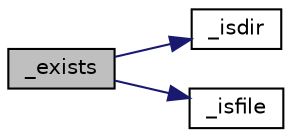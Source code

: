 digraph "_exists"
{
 // LATEX_PDF_SIZE
  bgcolor="transparent";
  edge [fontname="Helvetica",fontsize="10",labelfontname="Helvetica",labelfontsize="10"];
  node [fontname="Helvetica",fontsize="10",shape=record];
  rankdir="LR";
  Node1 [label="_exists",height=0.2,width=0.4,color="black", fillcolor="grey75", style="filled", fontcolor="black",tooltip="Chesks if provided path exists ir not."];
  Node1 -> Node2 [color="midnightblue",fontsize="10",style="solid",fontname="Helvetica"];
  Node2 [label="_isdir",height=0.2,width=0.4,color="black",URL="$d7/d62/group__ISDIR.html#gad438205aef5d9e6aeb39611967db49a4",tooltip="Checks if path is a directory or not."];
  Node1 -> Node3 [color="midnightblue",fontsize="10",style="solid",fontname="Helvetica"];
  Node3 [label="_isfile",height=0.2,width=0.4,color="black",URL="$d7/d2f/group__ISFILE.html#ga2f6d8153bfaa482bb1bdb98a85e8a0ec",tooltip="Checks if path is a file or not."];
}
